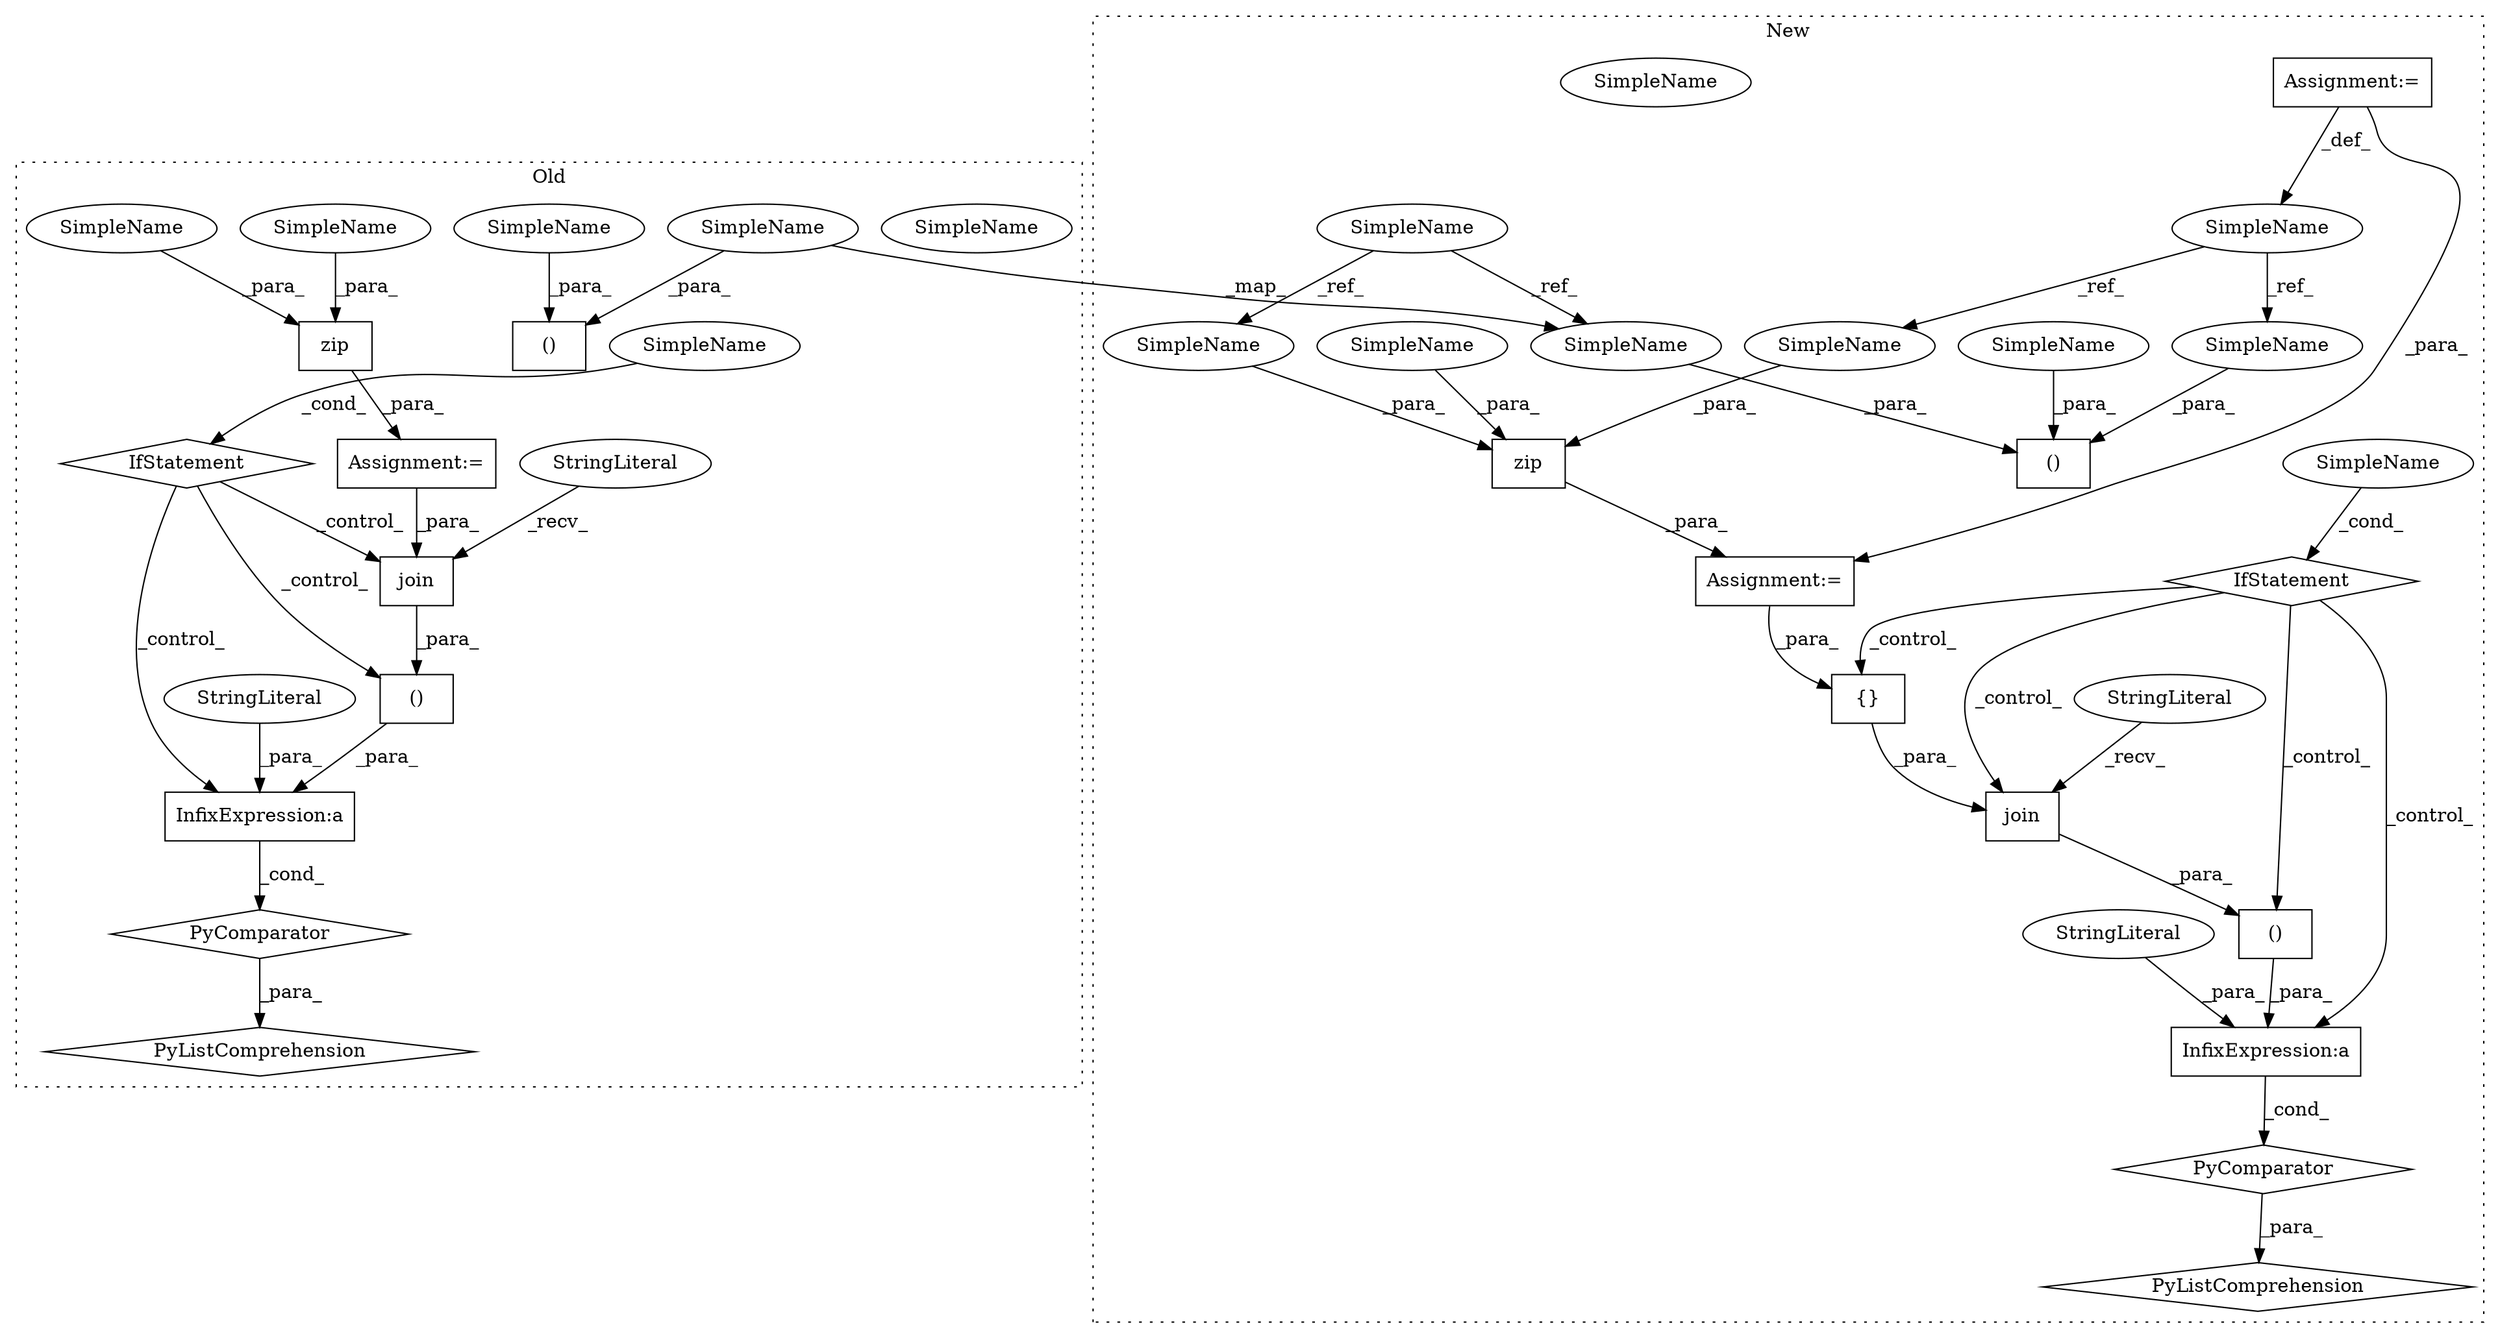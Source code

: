 digraph G {
subgraph cluster0 {
1 [label="join" a="32" s="4027,4033" l="5,1" shape="box"];
4 [label="Assignment:=" a="7" s="4125" l="52" shape="box"];
5 [label="StringLiteral" a="45" s="4022" l="4" shape="ellipse"];
7 [label="()" a="106" s="4022" l="26" shape="box"];
8 [label="zip" a="32" s="4132,4167" l="4,1" shape="box"];
9 [label="InfixExpression:a" a="27" s="4014" l="8" shape="box"];
15 [label="PyComparator" a="113" s="4125" l="52" shape="diamond"];
17 [label="()" a="106" s="3879" l="43" shape="box"];
19 [label="IfStatement" a="25" s="4125" l="52" shape="diamond"];
21 [label="SimpleName" a="42" s="4172" l="5" shape="ellipse"];
25 [label="StringLiteral" a="45" s="4002" l="12" shape="ellipse"];
27 [label="PyListComprehension" a="109" s="4001" l="184" shape="diamond"];
29 [label="SimpleName" a="42" s="3879" l="17" shape="ellipse"];
30 [label="SimpleName" a="42" s="4136" l="17" shape="ellipse"];
34 [label="SimpleName" a="42" s="4172" l="5" shape="ellipse"];
39 [label="SimpleName" a="42" s="4154" l="13" shape="ellipse"];
40 [label="SimpleName" a="42" s="3909" l="13" shape="ellipse"];
label = "Old";
style="dotted";
}
subgraph cluster1 {
2 [label="zip" a="32" s="4160,4207" l="4,1" shape="box"];
3 [label="Assignment:=" a="7" s="4153" l="64" shape="box"];
6 [label="Assignment:=" a="7" s="2832" l="9" shape="box"];
10 [label="()" a="106" s="3843" l="79" shape="box"];
11 [label="InfixExpression:a" a="27" s="4014" l="8" shape="box"];
12 [label="()" a="106" s="4022" l="41" shape="box"];
13 [label="{}" a="4" s="4041,4047" l="1,1" shape="box"];
14 [label="PyComparator" a="113" s="4153" l="64" shape="diamond"];
16 [label="SimpleName" a="42" s="2659" l="10" shape="ellipse"];
18 [label="IfStatement" a="25" s="4153" l="64" shape="diamond"];
20 [label="SimpleName" a="42" s="4212" l="5" shape="ellipse"];
22 [label="SimpleName" a="42" s="2832" l="9" shape="ellipse"];
23 [label="join" a="32" s="4027,4048" l="5,1" shape="box"];
24 [label="PyListComprehension" a="109" s="4001" l="224" shape="diamond"];
26 [label="StringLiteral" a="45" s="4022" l="4" shape="ellipse"];
28 [label="StringLiteral" a="45" s="4002" l="12" shape="ellipse"];
31 [label="SimpleName" a="42" s="4212" l="5" shape="ellipse"];
32 [label="SimpleName" a="42" s="4174" l="10" shape="ellipse"];
33 [label="SimpleName" a="42" s="3865" l="10" shape="ellipse"];
35 [label="SimpleName" a="42" s="3843" l="9" shape="ellipse"];
36 [label="SimpleName" a="42" s="4164" l="9" shape="ellipse"];
37 [label="SimpleName" a="42" s="3912" l="10" shape="ellipse"];
38 [label="SimpleName" a="42" s="4197" l="10" shape="ellipse"];
label = "New";
style="dotted";
}
1 -> 7 [label="_para_"];
2 -> 3 [label="_para_"];
3 -> 13 [label="_para_"];
4 -> 1 [label="_para_"];
5 -> 1 [label="_recv_"];
6 -> 22 [label="_def_"];
6 -> 3 [label="_para_"];
7 -> 9 [label="_para_"];
8 -> 4 [label="_para_"];
9 -> 15 [label="_cond_"];
11 -> 14 [label="_cond_"];
12 -> 11 [label="_para_"];
13 -> 23 [label="_para_"];
14 -> 24 [label="_para_"];
15 -> 27 [label="_para_"];
16 -> 37 [label="_ref_"];
16 -> 38 [label="_ref_"];
18 -> 11 [label="_control_"];
18 -> 23 [label="_control_"];
18 -> 13 [label="_control_"];
18 -> 12 [label="_control_"];
19 -> 9 [label="_control_"];
19 -> 7 [label="_control_"];
19 -> 1 [label="_control_"];
22 -> 36 [label="_ref_"];
22 -> 35 [label="_ref_"];
23 -> 12 [label="_para_"];
25 -> 9 [label="_para_"];
26 -> 23 [label="_recv_"];
28 -> 11 [label="_para_"];
29 -> 17 [label="_para_"];
30 -> 8 [label="_para_"];
31 -> 18 [label="_cond_"];
32 -> 2 [label="_para_"];
33 -> 10 [label="_para_"];
34 -> 19 [label="_cond_"];
35 -> 10 [label="_para_"];
36 -> 2 [label="_para_"];
37 -> 10 [label="_para_"];
38 -> 2 [label="_para_"];
39 -> 8 [label="_para_"];
40 -> 17 [label="_para_"];
40 -> 37 [label="_map_"];
}